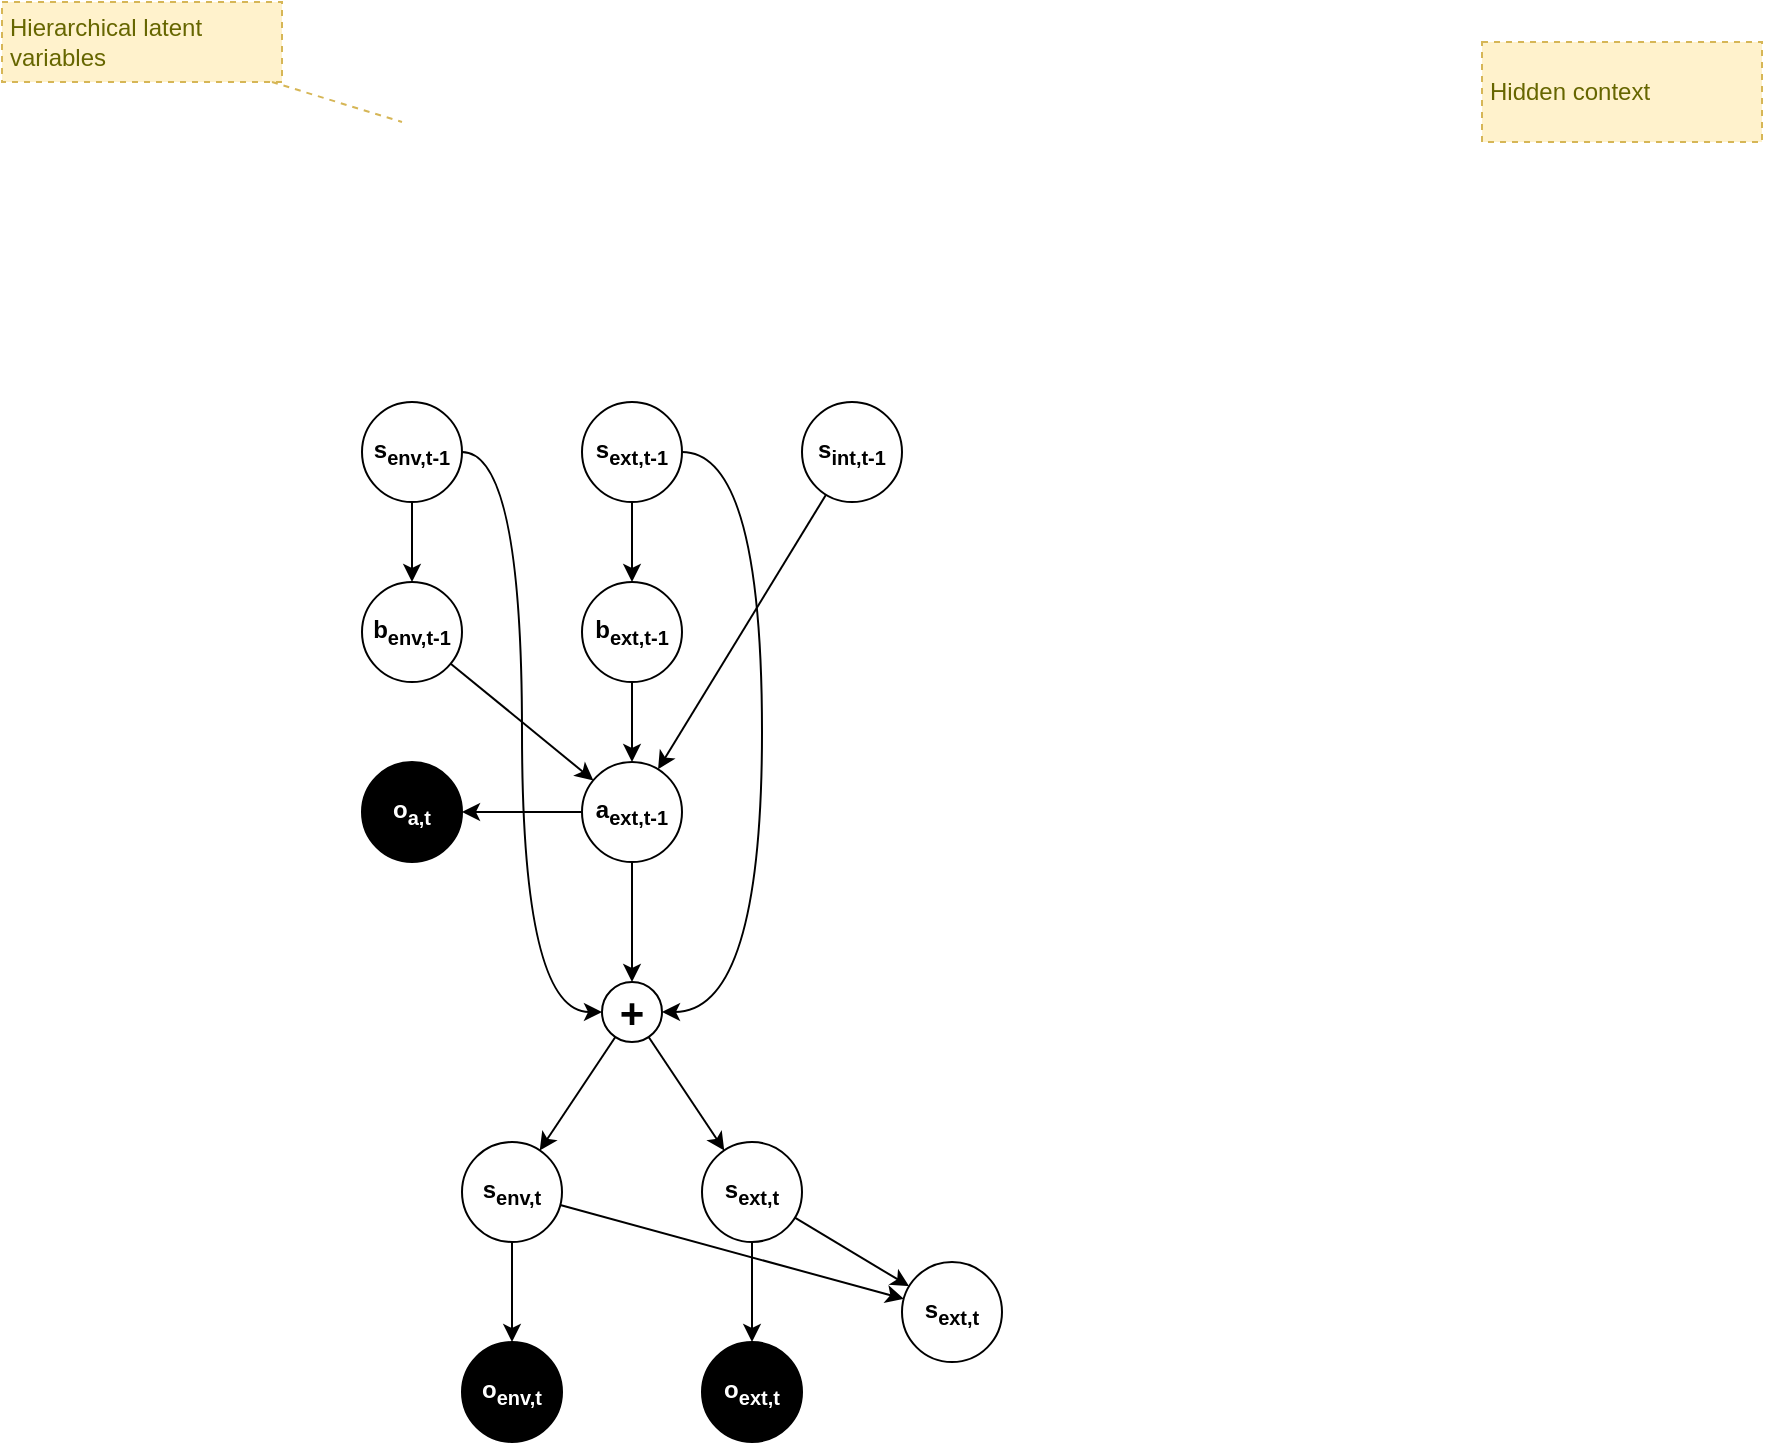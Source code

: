 <mxfile version="14.1.8" type="device"><diagram id="QtdzlSZ_UQXzf0qfyII1" name="target-behaviour-model"><mxGraphModel dx="1732" dy="672" grid="1" gridSize="10" guides="1" tooltips="1" connect="1" arrows="1" fold="1" page="1" pageScale="1" pageWidth="827" pageHeight="1169" math="0" shadow="0"><root><mxCell id="0"/><mxCell id="1" parent="0"/><mxCell id="ADPFvpgRYnkpSaKvr27C-1" value="o&lt;sub&gt;a,t&lt;/sub&gt;" style="ellipse;whiteSpace=wrap;html=1;aspect=fixed;fontStyle=1;fontSize=12;fillColor=#000000;fontColor=#FFFFFF;" vertex="1" parent="1"><mxGeometry x="90" y="410" width="50" height="50" as="geometry"/></mxCell><mxCell id="ADPFvpgRYnkpSaKvr27C-47" style="edgeStyle=none;rounded=0;orthogonalLoop=1;jettySize=auto;html=1;fontSize=21;" edge="1" parent="1" source="ADPFvpgRYnkpSaKvr27C-23" target="ADPFvpgRYnkpSaKvr27C-34"><mxGeometry relative="1" as="geometry"/></mxCell><mxCell id="ADPFvpgRYnkpSaKvr27C-56" style="edgeStyle=orthogonalEdgeStyle;curved=1;rounded=0;orthogonalLoop=1;jettySize=auto;html=1;fontSize=21;entryX=0;entryY=0.5;entryDx=0;entryDy=0;" edge="1" parent="1" source="ADPFvpgRYnkpSaKvr27C-23" target="ADPFvpgRYnkpSaKvr27C-37"><mxGeometry relative="1" as="geometry"><Array as="points"><mxPoint x="170" y="255"/><mxPoint x="170" y="535"/></Array></mxGeometry></mxCell><mxCell id="ADPFvpgRYnkpSaKvr27C-23" value="s&lt;sub&gt;env,t-1&lt;/sub&gt;" style="ellipse;whiteSpace=wrap;html=1;aspect=fixed;fontStyle=1;fontSize=12;" vertex="1" parent="1"><mxGeometry x="90" y="230" width="50" height="50" as="geometry"/></mxCell><mxCell id="ADPFvpgRYnkpSaKvr27C-26" value="Hidden context" style="rounded=0;whiteSpace=wrap;html=1;align=left;fillColor=#fff2cc;strokeColor=#d6b656;fontColor=#666600;dashed=1;spacingLeft=2;spacingRight=2;" vertex="1" parent="1"><mxGeometry x="650" y="50" width="140" height="50" as="geometry"/></mxCell><mxCell id="ADPFvpgRYnkpSaKvr27C-28" value="Hierarchical latent variables" style="rounded=0;whiteSpace=wrap;html=1;align=left;fillColor=#fff2cc;strokeColor=#d6b656;fontColor=#666600;dashed=1;spacingLeft=2;spacingRight=2;" vertex="1" parent="1"><mxGeometry x="-90" y="30" width="140" height="40" as="geometry"/></mxCell><mxCell id="ADPFvpgRYnkpSaKvr27C-29" style="rounded=0;jumpStyle=none;orthogonalLoop=1;jettySize=auto;html=1;strokeWidth=1;fontColor=#666600;dashed=1;strokeColor=#d6b656;fillColor=#fff2cc;endArrow=none;endFill=0;" edge="1" parent="1" source="ADPFvpgRYnkpSaKvr27C-28"><mxGeometry relative="1" as="geometry"><mxPoint x="110" y="90" as="targetPoint"/><mxPoint x="-24.233" y="306.93" as="sourcePoint"/></mxGeometry></mxCell><mxCell id="ADPFvpgRYnkpSaKvr27C-46" style="edgeStyle=none;rounded=0;orthogonalLoop=1;jettySize=auto;html=1;fontSize=21;" edge="1" parent="1" source="ADPFvpgRYnkpSaKvr27C-32" target="ADPFvpgRYnkpSaKvr27C-35"><mxGeometry relative="1" as="geometry"/></mxCell><mxCell id="ADPFvpgRYnkpSaKvr27C-55" style="edgeStyle=orthogonalEdgeStyle;rounded=0;orthogonalLoop=1;jettySize=auto;html=1;fontSize=21;curved=1;" edge="1" parent="1" source="ADPFvpgRYnkpSaKvr27C-32" target="ADPFvpgRYnkpSaKvr27C-37"><mxGeometry relative="1" as="geometry"><Array as="points"><mxPoint x="290" y="255"/><mxPoint x="290" y="535"/></Array></mxGeometry></mxCell><mxCell id="ADPFvpgRYnkpSaKvr27C-32" value="&lt;span style=&quot;font-size: 12px&quot;&gt;s&lt;/span&gt;&lt;sub&gt;ext,t-1&lt;/sub&gt;" style="ellipse;whiteSpace=wrap;html=1;aspect=fixed;fontStyle=1;fontSize=12;" vertex="1" parent="1"><mxGeometry x="200" y="230" width="50" height="50" as="geometry"/></mxCell><mxCell id="ADPFvpgRYnkpSaKvr27C-48" style="edgeStyle=none;rounded=0;orthogonalLoop=1;jettySize=auto;html=1;fontSize=21;" edge="1" parent="1" source="ADPFvpgRYnkpSaKvr27C-33" target="ADPFvpgRYnkpSaKvr27C-36"><mxGeometry relative="1" as="geometry"/></mxCell><mxCell id="ADPFvpgRYnkpSaKvr27C-33" value="s&lt;sub&gt;int,t-1&lt;/sub&gt;" style="ellipse;whiteSpace=wrap;html=1;aspect=fixed;fontStyle=1;fontSize=12;" vertex="1" parent="1"><mxGeometry x="310" y="230" width="50" height="50" as="geometry"/></mxCell><mxCell id="ADPFvpgRYnkpSaKvr27C-45" style="rounded=0;orthogonalLoop=1;jettySize=auto;html=1;fontSize=21;" edge="1" parent="1" source="ADPFvpgRYnkpSaKvr27C-34" target="ADPFvpgRYnkpSaKvr27C-36"><mxGeometry relative="1" as="geometry"/></mxCell><mxCell id="ADPFvpgRYnkpSaKvr27C-34" value="&lt;span style=&quot;font-size: 12px&quot;&gt;b&lt;/span&gt;&lt;sub&gt;env,t-1&lt;/sub&gt;" style="ellipse;whiteSpace=wrap;html=1;aspect=fixed;fontStyle=1;fontSize=12;" vertex="1" parent="1"><mxGeometry x="90" y="320" width="50" height="50" as="geometry"/></mxCell><mxCell id="ADPFvpgRYnkpSaKvr27C-44" style="edgeStyle=orthogonalEdgeStyle;rounded=0;orthogonalLoop=1;jettySize=auto;html=1;fontSize=21;" edge="1" parent="1" source="ADPFvpgRYnkpSaKvr27C-35" target="ADPFvpgRYnkpSaKvr27C-36"><mxGeometry relative="1" as="geometry"/></mxCell><mxCell id="ADPFvpgRYnkpSaKvr27C-35" value="&lt;span style=&quot;font-size: 12px&quot;&gt;b&lt;/span&gt;&lt;sub&gt;ext,t-1&lt;/sub&gt;" style="ellipse;whiteSpace=wrap;html=1;aspect=fixed;fontStyle=1;fontSize=12;" vertex="1" parent="1"><mxGeometry x="200" y="320" width="50" height="50" as="geometry"/></mxCell><mxCell id="ADPFvpgRYnkpSaKvr27C-43" style="edgeStyle=orthogonalEdgeStyle;rounded=0;orthogonalLoop=1;jettySize=auto;html=1;fontSize=21;" edge="1" parent="1" source="ADPFvpgRYnkpSaKvr27C-36" target="ADPFvpgRYnkpSaKvr27C-1"><mxGeometry relative="1" as="geometry"/></mxCell><mxCell id="ADPFvpgRYnkpSaKvr27C-57" style="rounded=0;orthogonalLoop=1;jettySize=auto;html=1;fontSize=21;" edge="1" parent="1" source="ADPFvpgRYnkpSaKvr27C-36" target="ADPFvpgRYnkpSaKvr27C-37"><mxGeometry relative="1" as="geometry"/></mxCell><mxCell id="ADPFvpgRYnkpSaKvr27C-36" value="&lt;span style=&quot;font-size: 12px&quot;&gt;a&lt;/span&gt;&lt;sub&gt;ext,t-1&lt;/sub&gt;" style="ellipse;whiteSpace=wrap;html=1;aspect=fixed;fontStyle=1;fontSize=12;" vertex="1" parent="1"><mxGeometry x="200" y="410" width="50" height="50" as="geometry"/></mxCell><mxCell id="ADPFvpgRYnkpSaKvr27C-49" style="edgeStyle=none;rounded=0;orthogonalLoop=1;jettySize=auto;html=1;fontSize=21;" edge="1" parent="1" source="ADPFvpgRYnkpSaKvr27C-37" target="ADPFvpgRYnkpSaKvr27C-38"><mxGeometry relative="1" as="geometry"/></mxCell><mxCell id="ADPFvpgRYnkpSaKvr27C-50" style="edgeStyle=none;rounded=0;orthogonalLoop=1;jettySize=auto;html=1;fontSize=21;" edge="1" parent="1" source="ADPFvpgRYnkpSaKvr27C-37" target="ADPFvpgRYnkpSaKvr27C-39"><mxGeometry relative="1" as="geometry"/></mxCell><mxCell id="ADPFvpgRYnkpSaKvr27C-37" value="+" style="ellipse;whiteSpace=wrap;html=1;aspect=fixed;fontStyle=1;fontSize=21;" vertex="1" parent="1"><mxGeometry x="210" y="520" width="30" height="30" as="geometry"/></mxCell><mxCell id="ADPFvpgRYnkpSaKvr27C-51" style="edgeStyle=none;rounded=0;orthogonalLoop=1;jettySize=auto;html=1;fontSize=21;" edge="1" parent="1" source="ADPFvpgRYnkpSaKvr27C-38" target="ADPFvpgRYnkpSaKvr27C-41"><mxGeometry relative="1" as="geometry"/></mxCell><mxCell id="ADPFvpgRYnkpSaKvr27C-54" style="edgeStyle=none;rounded=0;orthogonalLoop=1;jettySize=auto;html=1;fontSize=21;" edge="1" parent="1" source="ADPFvpgRYnkpSaKvr27C-38" target="ADPFvpgRYnkpSaKvr27C-40"><mxGeometry relative="1" as="geometry"/></mxCell><mxCell id="ADPFvpgRYnkpSaKvr27C-38" value="s&lt;sub&gt;env,t&lt;/sub&gt;" style="ellipse;whiteSpace=wrap;html=1;aspect=fixed;fontStyle=1;fontSize=12;" vertex="1" parent="1"><mxGeometry x="140" y="600" width="50" height="50" as="geometry"/></mxCell><mxCell id="ADPFvpgRYnkpSaKvr27C-52" style="edgeStyle=none;rounded=0;orthogonalLoop=1;jettySize=auto;html=1;fontSize=21;" edge="1" parent="1" source="ADPFvpgRYnkpSaKvr27C-39" target="ADPFvpgRYnkpSaKvr27C-42"><mxGeometry relative="1" as="geometry"/></mxCell><mxCell id="ADPFvpgRYnkpSaKvr27C-53" style="edgeStyle=none;rounded=0;orthogonalLoop=1;jettySize=auto;html=1;fontSize=21;" edge="1" parent="1" source="ADPFvpgRYnkpSaKvr27C-39" target="ADPFvpgRYnkpSaKvr27C-40"><mxGeometry relative="1" as="geometry"/></mxCell><mxCell id="ADPFvpgRYnkpSaKvr27C-39" value="s&lt;sub&gt;ext,t&lt;/sub&gt;" style="ellipse;whiteSpace=wrap;html=1;aspect=fixed;fontStyle=1;fontSize=12;" vertex="1" parent="1"><mxGeometry x="260" y="600" width="50" height="50" as="geometry"/></mxCell><mxCell id="ADPFvpgRYnkpSaKvr27C-40" value="s&lt;sub&gt;ext,t&lt;/sub&gt;" style="ellipse;whiteSpace=wrap;html=1;aspect=fixed;fontStyle=1;fontSize=12;" vertex="1" parent="1"><mxGeometry x="360" y="660" width="50" height="50" as="geometry"/></mxCell><mxCell id="ADPFvpgRYnkpSaKvr27C-41" value="o&lt;sub&gt;env,t&lt;/sub&gt;" style="ellipse;whiteSpace=wrap;html=1;aspect=fixed;fontStyle=1;fontSize=12;fillColor=#000000;fontColor=#FFFFFF;" vertex="1" parent="1"><mxGeometry x="140" y="700" width="50" height="50" as="geometry"/></mxCell><mxCell id="ADPFvpgRYnkpSaKvr27C-42" value="o&lt;sub&gt;ext,t&lt;/sub&gt;" style="ellipse;whiteSpace=wrap;html=1;aspect=fixed;fontStyle=1;fontSize=12;fillColor=#000000;fontColor=#FFFFFF;" vertex="1" parent="1"><mxGeometry x="260" y="700" width="50" height="50" as="geometry"/></mxCell></root></mxGraphModel></diagram></mxfile>
